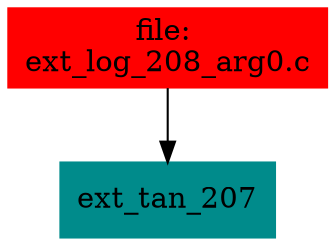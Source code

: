 digraph G {
node [shape=box]

0 [label="file: 
ext_log_208_arg0.c",color=red, style=filled]
1 [label="ext_tan_207",color=cyan4, style=filled]
0 -> 1


}

